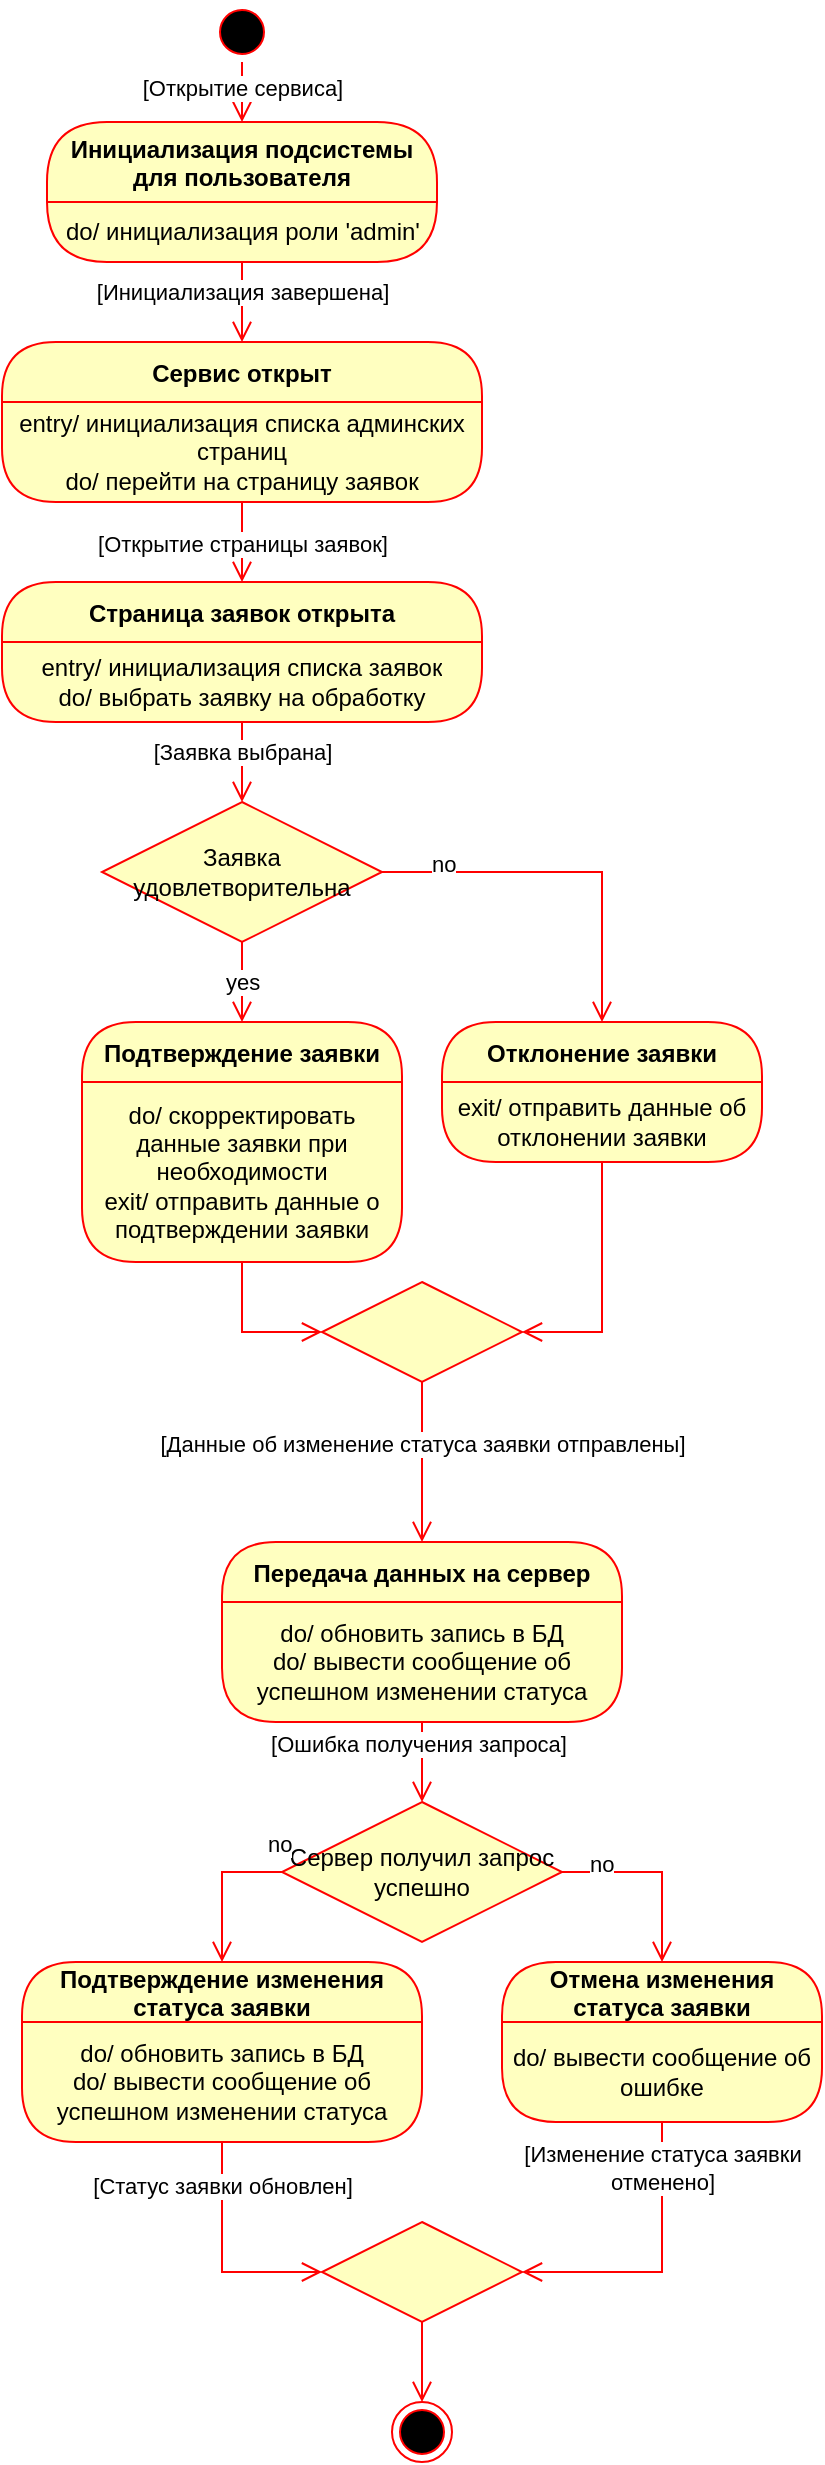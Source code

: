 <mxfile version="16.0.2" type="device"><diagram id="I3Yed-8H8ZFkziQHpKbj" name="Страница 1"><mxGraphModel dx="1837" dy="1442" grid="1" gridSize="10" guides="1" tooltips="1" connect="1" arrows="1" fold="1" page="1" pageScale="1" pageWidth="1100" pageHeight="850" math="0" shadow="0"><root><mxCell id="0"/><mxCell id="1" parent="0"/><mxCell id="ck3D3EVj-mz_nIa3v0UD-3" value="Инициализация подсистемы&#10;для пользователя" style="swimlane;fontStyle=1;align=center;verticalAlign=middle;childLayout=stackLayout;horizontal=1;startSize=40;horizontalStack=0;resizeParent=0;resizeLast=1;container=0;fontColor=#000000;collapsible=0;rounded=1;arcSize=30;strokeColor=#ff0000;fillColor=#ffffc0;swimlaneFillColor=#ffffc0;dropTarget=0;" parent="1" vertex="1"><mxGeometry x="344.5" y="60" width="195" height="70" as="geometry"/></mxCell><mxCell id="ck3D3EVj-mz_nIa3v0UD-4" value="do/ инициализация роли 'admin'" style="text;html=1;strokeColor=none;fillColor=none;align=center;verticalAlign=middle;spacingLeft=4;spacingRight=4;whiteSpace=wrap;overflow=hidden;rotatable=0;fontColor=#000000;" parent="ck3D3EVj-mz_nIa3v0UD-3" vertex="1"><mxGeometry y="40" width="195" height="30" as="geometry"/></mxCell><mxCell id="ck3D3EVj-mz_nIa3v0UD-5" value="[Инициализация завершена]" style="edgeStyle=orthogonalEdgeStyle;html=1;verticalAlign=bottom;endArrow=open;endSize=8;strokeColor=#ff0000;rounded=0;exitX=0.5;exitY=1;exitDx=0;exitDy=0;entryX=0.5;entryY=0;entryDx=0;entryDy=0;" parent="1" source="ck3D3EVj-mz_nIa3v0UD-4" target="ck3D3EVj-mz_nIa3v0UD-14" edge="1"><mxGeometry x="0.2" relative="1" as="geometry"><mxPoint x="480" y="160" as="targetPoint"/><Array as="points"/><mxPoint as="offset"/></mxGeometry></mxCell><mxCell id="ck3D3EVj-mz_nIa3v0UD-9" value="" style="ellipse;html=1;shape=startState;fillColor=#000000;strokeColor=#ff0000;" parent="1" vertex="1"><mxGeometry x="427" width="30" height="30" as="geometry"/></mxCell><mxCell id="ck3D3EVj-mz_nIa3v0UD-10" value="" style="edgeStyle=orthogonalEdgeStyle;html=1;verticalAlign=bottom;endArrow=open;endSize=8;strokeColor=#ff0000;rounded=0;entryX=0.5;entryY=0;entryDx=0;entryDy=0;" parent="1" source="ck3D3EVj-mz_nIa3v0UD-9" target="ck3D3EVj-mz_nIa3v0UD-3" edge="1"><mxGeometry relative="1" as="geometry"><mxPoint x="307" y="50" as="targetPoint"/></mxGeometry></mxCell><mxCell id="ck3D3EVj-mz_nIa3v0UD-11" value="[Открытие сервиса]" style="edgeLabel;html=1;align=center;verticalAlign=middle;resizable=0;points=[];" parent="ck3D3EVj-mz_nIa3v0UD-10" vertex="1" connectable="0"><mxGeometry x="-0.254" y="-1" relative="1" as="geometry"><mxPoint x="1" y="2" as="offset"/></mxGeometry></mxCell><mxCell id="ck3D3EVj-mz_nIa3v0UD-14" value="Сервис открыт" style="swimlane;fontStyle=1;align=center;verticalAlign=middle;childLayout=stackLayout;horizontal=1;startSize=30;horizontalStack=0;resizeParent=0;resizeLast=1;container=0;fontColor=#000000;collapsible=0;rounded=1;arcSize=30;strokeColor=#ff0000;fillColor=#ffffc0;swimlaneFillColor=#ffffc0;dropTarget=0;" parent="1" vertex="1"><mxGeometry x="322" y="170" width="240" height="80" as="geometry"/></mxCell><mxCell id="ck3D3EVj-mz_nIa3v0UD-15" value="entry/ инициализация списка админских страниц&lt;br&gt;do/ перейти на страницу заявок" style="text;html=1;strokeColor=none;fillColor=none;align=center;verticalAlign=middle;spacingLeft=4;spacingRight=4;whiteSpace=wrap;overflow=hidden;rotatable=0;fontColor=#000000;" parent="ck3D3EVj-mz_nIa3v0UD-14" vertex="1"><mxGeometry y="30" width="240" height="50" as="geometry"/></mxCell><mxCell id="ck3D3EVj-mz_nIa3v0UD-16" value="[Открытие страницы заявок]" style="edgeStyle=orthogonalEdgeStyle;html=1;verticalAlign=bottom;endArrow=open;endSize=8;strokeColor=#ff0000;rounded=0;entryX=0.5;entryY=0;entryDx=0;entryDy=0;" parent="1" source="ck3D3EVj-mz_nIa3v0UD-14" target="ck3D3EVj-mz_nIa3v0UD-18" edge="1"><mxGeometry x="0.5" relative="1" as="geometry"><mxPoint x="442" y="320" as="targetPoint"/><Array as="points"/><mxPoint as="offset"/></mxGeometry></mxCell><mxCell id="ck3D3EVj-mz_nIa3v0UD-18" value="Страница заявок открыта" style="swimlane;fontStyle=1;align=center;verticalAlign=middle;childLayout=stackLayout;horizontal=1;startSize=30;horizontalStack=0;resizeParent=0;resizeLast=1;container=0;fontColor=#000000;collapsible=0;rounded=1;arcSize=30;strokeColor=#ff0000;fillColor=#ffffc0;swimlaneFillColor=#ffffc0;dropTarget=0;" parent="1" vertex="1"><mxGeometry x="322" y="290" width="240" height="70" as="geometry"/></mxCell><mxCell id="ck3D3EVj-mz_nIa3v0UD-19" value="entry/ инициализация списка заявок&lt;br&gt;do/ выбрать заявку на обработку" style="text;html=1;strokeColor=none;fillColor=none;align=center;verticalAlign=middle;spacingLeft=4;spacingRight=4;whiteSpace=wrap;overflow=hidden;rotatable=0;fontColor=#000000;" parent="ck3D3EVj-mz_nIa3v0UD-18" vertex="1"><mxGeometry y="30" width="240" height="40" as="geometry"/></mxCell><mxCell id="ck3D3EVj-mz_nIa3v0UD-23" value="Заявка&lt;br&gt;удовлетворительна" style="rhombus;whiteSpace=wrap;html=1;fillColor=#ffffc0;strokeColor=#ff0000;" parent="1" vertex="1"><mxGeometry x="372" y="400" width="140" height="70" as="geometry"/></mxCell><mxCell id="ck3D3EVj-mz_nIa3v0UD-24" value="no" style="edgeStyle=orthogonalEdgeStyle;html=1;align=left;verticalAlign=bottom;endArrow=open;endSize=8;strokeColor=#ff0000;rounded=0;exitX=1;exitY=0.5;exitDx=0;exitDy=0;entryX=0.5;entryY=0;entryDx=0;entryDy=0;" parent="1" source="ck3D3EVj-mz_nIa3v0UD-23" target="ck3D3EVj-mz_nIa3v0UD-32" edge="1"><mxGeometry x="-0.75" y="-5" relative="1" as="geometry"><mxPoint x="592" y="465" as="targetPoint"/><Array as="points"><mxPoint x="622" y="435"/></Array><mxPoint as="offset"/></mxGeometry></mxCell><mxCell id="ck3D3EVj-mz_nIa3v0UD-25" value="yes" style="edgeStyle=orthogonalEdgeStyle;html=1;align=left;verticalAlign=top;endArrow=open;endSize=8;strokeColor=#ff0000;rounded=0;entryX=0.5;entryY=0;entryDx=0;entryDy=0;" parent="1" source="ck3D3EVj-mz_nIa3v0UD-23" target="ck3D3EVj-mz_nIa3v0UD-29" edge="1"><mxGeometry x="-0.667" y="-10" relative="1" as="geometry"><mxPoint x="442" y="560" as="targetPoint"/><mxPoint as="offset"/></mxGeometry></mxCell><mxCell id="ck3D3EVj-mz_nIa3v0UD-28" value="&lt;span style=&quot;font-family: &amp;#34;helvetica&amp;#34; ; text-align: left&quot;&gt;[Заявка выбрана]&lt;/span&gt;" style="edgeStyle=orthogonalEdgeStyle;html=1;verticalAlign=bottom;endArrow=open;endSize=8;strokeColor=#ff0000;rounded=0;exitX=0.5;exitY=1;exitDx=0;exitDy=0;entryX=0.5;entryY=0;entryDx=0;entryDy=0;" parent="1" source="ck3D3EVj-mz_nIa3v0UD-19" target="ck3D3EVj-mz_nIa3v0UD-23" edge="1"><mxGeometry x="0.2" relative="1" as="geometry"><mxPoint x="520" y="390" as="targetPoint"/><mxPoint x="452" y="170.0" as="sourcePoint"/><Array as="points"/><mxPoint as="offset"/></mxGeometry></mxCell><mxCell id="ck3D3EVj-mz_nIa3v0UD-29" value="Подтверждение заявки" style="swimlane;fontStyle=1;align=center;verticalAlign=middle;childLayout=stackLayout;horizontal=1;startSize=30;horizontalStack=0;resizeParent=0;resizeLast=1;container=0;fontColor=#000000;collapsible=0;rounded=1;arcSize=30;strokeColor=#ff0000;fillColor=#ffffc0;swimlaneFillColor=#ffffc0;dropTarget=0;" parent="1" vertex="1"><mxGeometry x="362" y="510" width="160" height="120" as="geometry"/></mxCell><mxCell id="ck3D3EVj-mz_nIa3v0UD-30" value="do/ скорректировать данные заявки при необходимости&lt;br&gt;exit/ отправить данные о подтверждении заявки" style="text;html=1;strokeColor=none;fillColor=none;align=center;verticalAlign=middle;spacingLeft=4;spacingRight=4;whiteSpace=wrap;overflow=hidden;rotatable=0;fontColor=#000000;" parent="ck3D3EVj-mz_nIa3v0UD-29" vertex="1"><mxGeometry y="30" width="160" height="90" as="geometry"/></mxCell><mxCell id="ck3D3EVj-mz_nIa3v0UD-31" value="" style="edgeStyle=orthogonalEdgeStyle;html=1;verticalAlign=bottom;endArrow=open;endSize=8;strokeColor=#ff0000;rounded=0;entryX=0;entryY=0.5;entryDx=0;entryDy=0;" parent="1" source="ck3D3EVj-mz_nIa3v0UD-29" target="knwv46DMGLh4wdKnN1De-1" edge="1"><mxGeometry relative="1" as="geometry"><mxPoint x="442" y="937" as="targetPoint"/></mxGeometry></mxCell><mxCell id="ck3D3EVj-mz_nIa3v0UD-32" value="Отклонение заявки" style="swimlane;fontStyle=1;align=center;verticalAlign=middle;childLayout=stackLayout;horizontal=1;startSize=30;horizontalStack=0;resizeParent=0;resizeLast=1;container=0;fontColor=#000000;collapsible=0;rounded=1;arcSize=30;strokeColor=#ff0000;fillColor=#ffffc0;swimlaneFillColor=#ffffc0;dropTarget=0;" parent="1" vertex="1"><mxGeometry x="542" y="510" width="160" height="70" as="geometry"/></mxCell><mxCell id="ck3D3EVj-mz_nIa3v0UD-33" value="exit/ отправить данные об отклонении заявки" style="text;html=1;strokeColor=none;fillColor=none;align=center;verticalAlign=middle;spacingLeft=4;spacingRight=4;whiteSpace=wrap;overflow=hidden;rotatable=0;fontColor=#000000;" parent="ck3D3EVj-mz_nIa3v0UD-32" vertex="1"><mxGeometry y="30" width="160" height="40" as="geometry"/></mxCell><mxCell id="ck3D3EVj-mz_nIa3v0UD-34" value="" style="edgeStyle=orthogonalEdgeStyle;html=1;verticalAlign=bottom;endArrow=open;endSize=8;strokeColor=#ff0000;rounded=0;exitX=0.5;exitY=1;exitDx=0;exitDy=0;entryX=1;entryY=0.5;entryDx=0;entryDy=0;" parent="1" source="ck3D3EVj-mz_nIa3v0UD-33" target="knwv46DMGLh4wdKnN1De-1" edge="1"><mxGeometry relative="1" as="geometry"><mxPoint x="622" y="937" as="targetPoint"/><mxPoint x="442" y="620" as="sourcePoint"/></mxGeometry></mxCell><mxCell id="ck3D3EVj-mz_nIa3v0UD-37" value="Подтверждение изменения&#10;статуса заявки" style="swimlane;fontStyle=1;align=center;verticalAlign=middle;childLayout=stackLayout;horizontal=1;startSize=30;horizontalStack=0;resizeParent=0;resizeLast=1;container=0;fontColor=#000000;collapsible=0;rounded=1;arcSize=30;strokeColor=#ff0000;fillColor=#ffffc0;swimlaneFillColor=#ffffc0;dropTarget=0;" parent="1" vertex="1"><mxGeometry x="332" y="980" width="200" height="90" as="geometry"/></mxCell><mxCell id="ck3D3EVj-mz_nIa3v0UD-38" value="do/ обновить запись в БД&lt;br&gt;do/ вывести сообщение об успешном изменении статуса" style="text;html=1;strokeColor=none;fillColor=none;align=center;verticalAlign=middle;spacingLeft=4;spacingRight=4;whiteSpace=wrap;overflow=hidden;rotatable=0;fontColor=#000000;" parent="ck3D3EVj-mz_nIa3v0UD-37" vertex="1"><mxGeometry y="30" width="200" height="60" as="geometry"/></mxCell><mxCell id="ck3D3EVj-mz_nIa3v0UD-40" value="Отмена изменения&#10;статуса заявки" style="swimlane;fontStyle=1;align=center;verticalAlign=middle;childLayout=stackLayout;horizontal=1;startSize=30;horizontalStack=0;resizeParent=0;resizeLast=1;container=0;fontColor=#000000;collapsible=0;rounded=1;arcSize=30;strokeColor=#ff0000;fillColor=#ffffc0;swimlaneFillColor=#ffffc0;dropTarget=0;" parent="1" vertex="1"><mxGeometry x="572" y="980" width="160" height="80" as="geometry"/></mxCell><mxCell id="ck3D3EVj-mz_nIa3v0UD-41" value="do/ вывести сообщение об ошибке" style="text;html=1;strokeColor=none;fillColor=none;align=center;verticalAlign=middle;spacingLeft=4;spacingRight=4;whiteSpace=wrap;overflow=hidden;rotatable=0;fontColor=#000000;" parent="ck3D3EVj-mz_nIa3v0UD-40" vertex="1"><mxGeometry y="30" width="160" height="50" as="geometry"/></mxCell><mxCell id="ck3D3EVj-mz_nIa3v0UD-43" value="" style="ellipse;html=1;shape=endState;fillColor=#000000;strokeColor=#ff0000;" parent="1" vertex="1"><mxGeometry x="517" y="1200" width="30" height="30" as="geometry"/></mxCell><mxCell id="ck3D3EVj-mz_nIa3v0UD-44" value="" style="edgeStyle=orthogonalEdgeStyle;html=1;verticalAlign=bottom;endArrow=open;endSize=8;strokeColor=#ff0000;rounded=0;exitX=0.5;exitY=1;exitDx=0;exitDy=0;entryX=1;entryY=0.5;entryDx=0;entryDy=0;" parent="1" source="ck3D3EVj-mz_nIa3v0UD-41" target="9um3NzBHhlbMKl2R4Wyd-1" edge="1"><mxGeometry relative="1" as="geometry"><mxPoint x="642.0" y="949" as="targetPoint"/><mxPoint x="642" y="874" as="sourcePoint"/></mxGeometry></mxCell><mxCell id="ck3D3EVj-mz_nIa3v0UD-46" value="[Изменение статуса заявки&lt;br&gt;отменено]" style="edgeLabel;html=1;align=center;verticalAlign=middle;resizable=0;points=[];" parent="ck3D3EVj-mz_nIa3v0UD-44" vertex="1" connectable="0"><mxGeometry x="-0.463" y="3" relative="1" as="geometry"><mxPoint x="-3" y="-16" as="offset"/></mxGeometry></mxCell><mxCell id="ck3D3EVj-mz_nIa3v0UD-45" value="[Статус заявки обновлен]" style="edgeStyle=orthogonalEdgeStyle;html=1;verticalAlign=bottom;endArrow=open;endSize=8;strokeColor=#ff0000;rounded=0;exitX=0.5;exitY=1;exitDx=0;exitDy=0;entryX=0;entryY=0.5;entryDx=0;entryDy=0;" parent="1" source="ck3D3EVj-mz_nIa3v0UD-38" target="9um3NzBHhlbMKl2R4Wyd-1" edge="1"><mxGeometry x="-0.467" relative="1" as="geometry"><mxPoint x="567.0" y="1124" as="targetPoint"/><mxPoint x="662" y="1070" as="sourcePoint"/><mxPoint as="offset"/></mxGeometry></mxCell><mxCell id="knwv46DMGLh4wdKnN1De-1" value="" style="rhombus;whiteSpace=wrap;html=1;fillColor=#ffffc0;strokeColor=#ff0000;" parent="1" vertex="1"><mxGeometry x="482" y="640" width="100" height="50" as="geometry"/></mxCell><mxCell id="knwv46DMGLh4wdKnN1De-3" value="Передача данных на сервер" style="swimlane;fontStyle=1;align=center;verticalAlign=middle;childLayout=stackLayout;horizontal=1;startSize=30;horizontalStack=0;resizeParent=0;resizeLast=1;container=0;fontColor=#000000;collapsible=0;rounded=1;arcSize=30;strokeColor=#ff0000;fillColor=#ffffc0;swimlaneFillColor=#ffffc0;dropTarget=0;" parent="1" vertex="1"><mxGeometry x="432" y="770" width="200" height="90" as="geometry"/></mxCell><mxCell id="knwv46DMGLh4wdKnN1De-4" value="do/ обновить запись в БД&lt;br&gt;do/ вывести сообщение об успешном изменении статуса" style="text;html=1;strokeColor=none;fillColor=none;align=center;verticalAlign=middle;spacingLeft=4;spacingRight=4;whiteSpace=wrap;overflow=hidden;rotatable=0;fontColor=#000000;" parent="knwv46DMGLh4wdKnN1De-3" vertex="1"><mxGeometry y="30" width="200" height="60" as="geometry"/></mxCell><mxCell id="knwv46DMGLh4wdKnN1De-5" value="[Данные об изменение статуса заявки отправлены]" style="edgeStyle=orthogonalEdgeStyle;html=1;verticalAlign=bottom;endArrow=open;endSize=8;strokeColor=#ff0000;rounded=0;entryX=0.5;entryY=0;entryDx=0;entryDy=0;exitX=0.5;exitY=1;exitDx=0;exitDy=0;" parent="1" source="knwv46DMGLh4wdKnN1De-1" target="knwv46DMGLh4wdKnN1De-3" edge="1"><mxGeometry relative="1" as="geometry"><mxPoint x="860" y="926" as="targetPoint"/><mxPoint x="750" y="800" as="sourcePoint"/><Array as="points"><mxPoint x="532" y="770"/></Array><mxPoint as="offset"/></mxGeometry></mxCell><mxCell id="knwv46DMGLh4wdKnN1De-6" value="Сервер получил запрос&lt;br&gt;успешно" style="rhombus;whiteSpace=wrap;html=1;fillColor=#ffffc0;strokeColor=#ff0000;" parent="1" vertex="1"><mxGeometry x="462" y="900" width="140" height="70" as="geometry"/></mxCell><mxCell id="knwv46DMGLh4wdKnN1De-7" value="[Ошибка получения запроса]" style="edgeStyle=orthogonalEdgeStyle;html=1;verticalAlign=bottom;endArrow=open;endSize=8;strokeColor=#ff0000;rounded=0;exitX=0.5;exitY=1;exitDx=0;exitDy=0;entryX=0.5;entryY=0;entryDx=0;entryDy=0;" parent="1" source="knwv46DMGLh4wdKnN1De-4" target="knwv46DMGLh4wdKnN1De-6" edge="1"><mxGeometry y="-2" relative="1" as="geometry"><mxPoint x="630" y="890" as="targetPoint"/><mxPoint x="612" y="925" as="sourcePoint"/><Array as="points"><mxPoint x="532" y="870"/><mxPoint x="532" y="870"/></Array><mxPoint as="offset"/></mxGeometry></mxCell><mxCell id="knwv46DMGLh4wdKnN1De-9" value="no" style="edgeStyle=orthogonalEdgeStyle;html=1;align=left;verticalAlign=bottom;endArrow=open;endSize=8;strokeColor=#ff0000;rounded=0;exitX=1;exitY=0.5;exitDx=0;exitDy=0;entryX=0.5;entryY=0;entryDx=0;entryDy=0;" parent="1" source="knwv46DMGLh4wdKnN1De-6" target="ck3D3EVj-mz_nIa3v0UD-40" edge="1"><mxGeometry x="-0.75" y="-5" relative="1" as="geometry"><mxPoint x="632" y="520" as="targetPoint"/><Array as="points"><mxPoint x="652" y="935"/></Array><mxPoint as="offset"/><mxPoint x="522" y="445" as="sourcePoint"/></mxGeometry></mxCell><mxCell id="knwv46DMGLh4wdKnN1De-10" value="no" style="edgeStyle=orthogonalEdgeStyle;html=1;align=left;verticalAlign=bottom;endArrow=open;endSize=8;strokeColor=#ff0000;rounded=0;exitX=0;exitY=0.5;exitDx=0;exitDy=0;entryX=0.5;entryY=0;entryDx=0;entryDy=0;" parent="1" source="knwv46DMGLh4wdKnN1De-6" target="ck3D3EVj-mz_nIa3v0UD-37" edge="1"><mxGeometry x="-0.75" y="-5" relative="1" as="geometry"><mxPoint x="662" y="1055" as="targetPoint"/><Array as="points"><mxPoint x="432" y="935"/></Array><mxPoint as="offset"/><mxPoint x="612" y="945" as="sourcePoint"/></mxGeometry></mxCell><mxCell id="9um3NzBHhlbMKl2R4Wyd-1" value="" style="rhombus;whiteSpace=wrap;html=1;fillColor=#ffffc0;strokeColor=#ff0000;" vertex="1" parent="1"><mxGeometry x="482" y="1110" width="100" height="50" as="geometry"/></mxCell><mxCell id="9um3NzBHhlbMKl2R4Wyd-2" value="" style="edgeStyle=orthogonalEdgeStyle;html=1;verticalAlign=bottom;endArrow=open;endSize=8;strokeColor=#ff0000;rounded=0;exitX=0.5;exitY=1;exitDx=0;exitDy=0;entryX=0.5;entryY=0;entryDx=0;entryDy=0;" edge="1" parent="1" source="9um3NzBHhlbMKl2R4Wyd-1" target="ck3D3EVj-mz_nIa3v0UD-43"><mxGeometry relative="1" as="geometry"><mxPoint x="592" y="1145" as="targetPoint"/><mxPoint x="662" y="1070" as="sourcePoint"/></mxGeometry></mxCell></root></mxGraphModel></diagram></mxfile>
